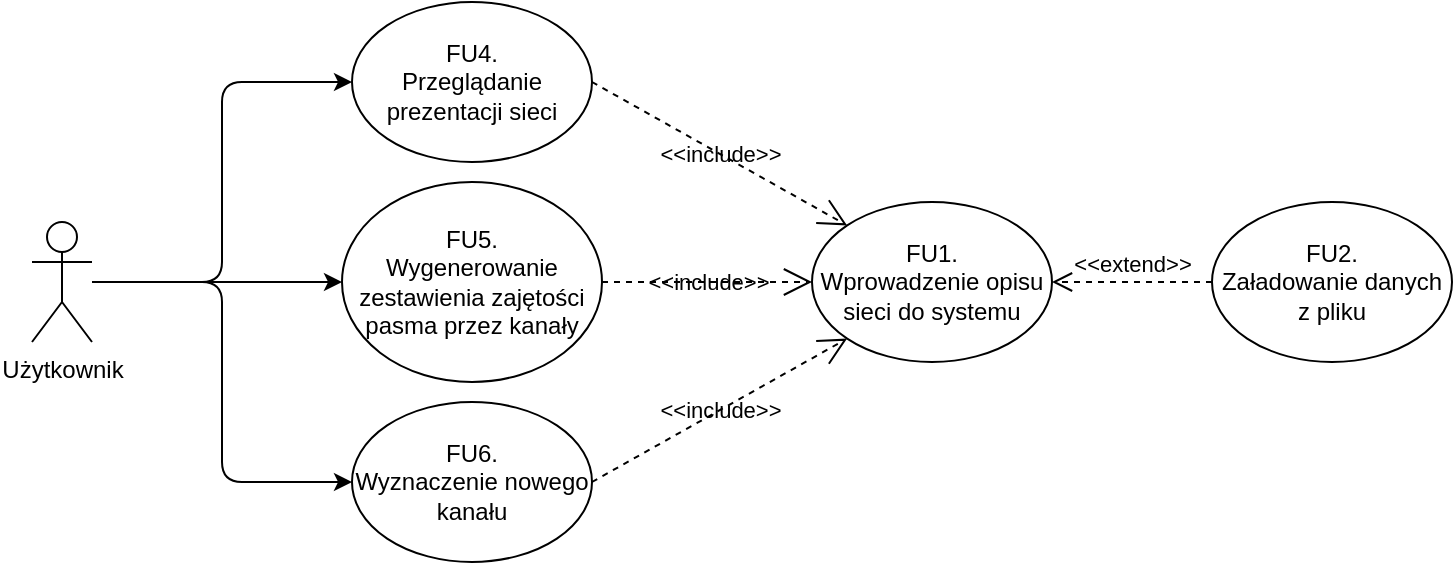 <mxfile version="24.7.17">
  <diagram name="Page-1" id="TyqKgyHrLeYZpUxABVwl">
    <mxGraphModel dx="1114" dy="1027" grid="1" gridSize="10" guides="1" tooltips="1" connect="1" arrows="1" fold="1" page="1" pageScale="1" pageWidth="850" pageHeight="1100" math="0" shadow="0">
      <root>
        <mxCell id="0" />
        <mxCell id="1" parent="0" />
        <mxCell id="AvFX2kMZ2if7fcf0_LhW-10" style="edgeStyle=orthogonalEdgeStyle;orthogonalLoop=1;jettySize=auto;html=1;entryX=0;entryY=0.5;entryDx=0;entryDy=0;fontColor=default;labelBackgroundColor=none;" parent="1" source="AvFX2kMZ2if7fcf0_LhW-1" target="AvFX2kMZ2if7fcf0_LhW-5" edge="1">
          <mxGeometry relative="1" as="geometry" />
        </mxCell>
        <mxCell id="AvFX2kMZ2if7fcf0_LhW-11" style="edgeStyle=orthogonalEdgeStyle;orthogonalLoop=1;jettySize=auto;html=1;entryX=0;entryY=0.5;entryDx=0;entryDy=0;fontColor=default;labelBackgroundColor=none;" parent="1" source="AvFX2kMZ2if7fcf0_LhW-1" target="AvFX2kMZ2if7fcf0_LhW-6" edge="1">
          <mxGeometry relative="1" as="geometry" />
        </mxCell>
        <mxCell id="AvFX2kMZ2if7fcf0_LhW-12" style="edgeStyle=orthogonalEdgeStyle;orthogonalLoop=1;jettySize=auto;html=1;entryX=0;entryY=0.5;entryDx=0;entryDy=0;fontColor=default;labelBackgroundColor=none;" parent="1" source="AvFX2kMZ2if7fcf0_LhW-1" target="AvFX2kMZ2if7fcf0_LhW-7" edge="1">
          <mxGeometry relative="1" as="geometry" />
        </mxCell>
        <mxCell id="AvFX2kMZ2if7fcf0_LhW-1" value="&lt;div&gt;Użytkownik&lt;/div&gt;" style="shape=umlActor;verticalLabelPosition=bottom;verticalAlign=top;html=1;outlineConnect=0;labelBackgroundColor=none;" parent="1" vertex="1">
          <mxGeometry x="110" y="310" width="30" height="60" as="geometry" />
        </mxCell>
        <mxCell id="AvFX2kMZ2if7fcf0_LhW-2" value="&lt;div&gt;FU1.&lt;/div&gt;&lt;div&gt;Wprowadzenie opisu sieci do systemu&lt;br&gt;&lt;/div&gt;" style="ellipse;whiteSpace=wrap;html=1;labelBackgroundColor=none;" parent="1" vertex="1">
          <mxGeometry x="500" y="300" width="120" height="80" as="geometry" />
        </mxCell>
        <mxCell id="AvFX2kMZ2if7fcf0_LhW-3" value="&lt;div&gt;FU2.&lt;/div&gt;&lt;div&gt;Załadowanie danych z pliku&lt;br&gt;&lt;/div&gt;" style="ellipse;whiteSpace=wrap;html=1;labelBackgroundColor=none;" parent="1" vertex="1">
          <mxGeometry x="700" y="300" width="120" height="80" as="geometry" />
        </mxCell>
        <mxCell id="AvFX2kMZ2if7fcf0_LhW-5" value="&lt;div&gt;FU4.&lt;/div&gt;&lt;div&gt;Przeglądanie prezentacji sieci&lt;br&gt;&lt;/div&gt;" style="ellipse;whiteSpace=wrap;html=1;labelBackgroundColor=none;" parent="1" vertex="1">
          <mxGeometry x="270" y="200" width="120" height="80" as="geometry" />
        </mxCell>
        <mxCell id="AvFX2kMZ2if7fcf0_LhW-6" value="&lt;div&gt;FU5.&lt;/div&gt;&lt;div&gt;Wygenerowanie zestawienia zajętości pasma przez kanały&lt;br&gt;&lt;/div&gt;" style="ellipse;whiteSpace=wrap;html=1;labelBackgroundColor=none;" parent="1" vertex="1">
          <mxGeometry x="265" y="290" width="130" height="100" as="geometry" />
        </mxCell>
        <mxCell id="AvFX2kMZ2if7fcf0_LhW-7" value="&lt;div&gt;FU6.&lt;/div&gt;&lt;div&gt;Wyznaczenie nowego kanału&lt;br&gt;&lt;/div&gt;" style="ellipse;whiteSpace=wrap;html=1;labelBackgroundColor=none;" parent="1" vertex="1">
          <mxGeometry x="270" y="400" width="120" height="80" as="geometry" />
        </mxCell>
        <mxCell id="AvFX2kMZ2if7fcf0_LhW-8" value="&amp;lt;&amp;lt;extend&amp;gt;&amp;gt;" style="html=1;verticalAlign=bottom;endArrow=open;dashed=1;endSize=8;curved=0;rounded=0;fontColor=default;exitX=0;exitY=0.5;exitDx=0;exitDy=0;entryX=1;entryY=0.5;entryDx=0;entryDy=0;labelBackgroundColor=none;" parent="1" source="AvFX2kMZ2if7fcf0_LhW-3" target="AvFX2kMZ2if7fcf0_LhW-2" edge="1">
          <mxGeometry relative="1" as="geometry">
            <mxPoint x="390" y="490" as="sourcePoint" />
            <mxPoint x="310" y="490" as="targetPoint" />
          </mxGeometry>
        </mxCell>
        <mxCell id="AvFX2kMZ2if7fcf0_LhW-14" value="&amp;lt;&amp;lt;include&amp;gt;&amp;gt;" style="endArrow=open;endSize=12;dashed=1;html=1;fontColor=default;exitX=1;exitY=0.5;exitDx=0;exitDy=0;entryX=0;entryY=0;entryDx=0;entryDy=0;labelBackgroundColor=none;" parent="1" source="AvFX2kMZ2if7fcf0_LhW-5" target="AvFX2kMZ2if7fcf0_LhW-2" edge="1">
          <mxGeometry width="160" relative="1" as="geometry">
            <mxPoint x="400" y="239.66" as="sourcePoint" />
            <mxPoint x="560" y="239.66" as="targetPoint" />
          </mxGeometry>
        </mxCell>
        <mxCell id="AvFX2kMZ2if7fcf0_LhW-15" value="&amp;lt;&amp;lt;include&amp;gt;&amp;gt;" style="endArrow=open;endSize=12;dashed=1;html=1;fontColor=default;exitX=1;exitY=0.5;exitDx=0;exitDy=0;entryX=0;entryY=0.5;entryDx=0;entryDy=0;labelBackgroundColor=none;" parent="1" source="AvFX2kMZ2if7fcf0_LhW-6" target="AvFX2kMZ2if7fcf0_LhW-2" edge="1">
          <mxGeometry width="160" relative="1" as="geometry">
            <mxPoint x="400" y="360" as="sourcePoint" />
            <mxPoint x="508" y="432" as="targetPoint" />
          </mxGeometry>
        </mxCell>
        <mxCell id="AvFX2kMZ2if7fcf0_LhW-16" value="&amp;lt;&amp;lt;include&amp;gt;&amp;gt;" style="endArrow=open;endSize=12;dashed=1;html=1;fontColor=default;exitX=1;exitY=0.5;exitDx=0;exitDy=0;entryX=0;entryY=1;entryDx=0;entryDy=0;labelBackgroundColor=none;" parent="1" source="AvFX2kMZ2if7fcf0_LhW-7" target="AvFX2kMZ2if7fcf0_LhW-2" edge="1">
          <mxGeometry width="160" relative="1" as="geometry">
            <mxPoint x="420" y="450" as="sourcePoint" />
            <mxPoint x="528" y="522" as="targetPoint" />
          </mxGeometry>
        </mxCell>
      </root>
    </mxGraphModel>
  </diagram>
</mxfile>
